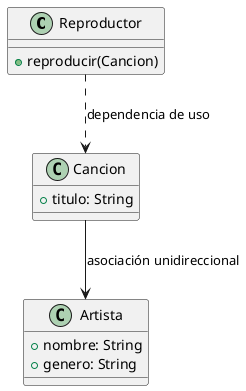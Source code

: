 @startuml
class Reproductor {
    +reproducir(Cancion)
}

class Cancion {
    +titulo: String
}

class Artista {
    +nombre: String
    +genero: String
}

Cancion --> Artista : asociación unidireccional
Reproductor ..> Cancion : dependencia de uso
@enduml
